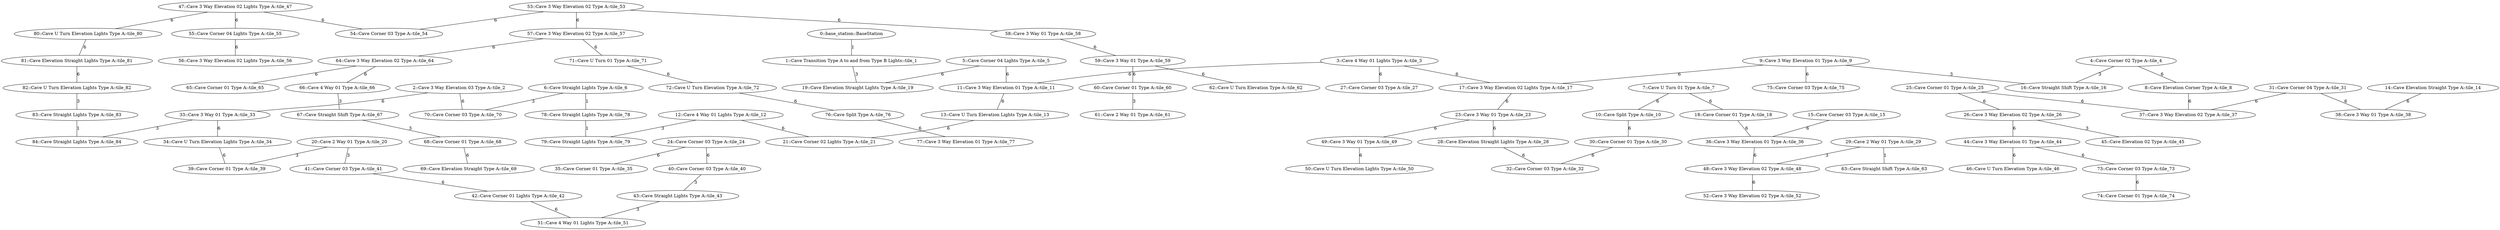 /* Visibility graph generated by dot_generator */

graph {
  /* ==== Vertices ==== */

  /* Base station / Staging area */
  0   [label="0::base_station::BaseStation"];

  1   [label="1::Cave Transition Type A to and from Type B Lights::tile_1"];
  2   [label="2::Cave 3 Way Elevation 03 Type A::tile_2"];
  3   [label="3::Cave 4 Way 01 Lights Type A::tile_3"];
  4   [label="4::Cave Corner 02 Type A::tile_4"];
  5   [label="5::Cave Corner 04 Lights Type A::tile_5"];
  6   [label="6::Cave Straight Lights Type A::tile_6"];
  7   [label="7::Cave U Turn 01 Type A::tile_7"];
  8   [label="8::Cave Elevation Corner Type A::tile_8"];
  9   [label="9::Cave 3 Way Elevation 01 Type A::tile_9"];
  10  [label="10::Cave Split Type A::tile_10"];
  11  [label="11::Cave 3 Way Elevation 01 Type A::tile_11"];
  12  [label="12::Cave 4 Way 01 Lights Type A::tile_12"];
  13  [label="13::Cave U Turn Elevation Lights Type A::tile_13"];
  14  [label="14::Cave Elevation Straight Type A::tile_14"];
  15  [label="15::Cave Corner 03 Type A::tile_15"];
  16  [label="16::Cave Straight Shift Type A::tile_16"];
  17  [label="17::Cave 3 Way Elevation 02 Lights Type A::tile_17"];
  18  [label="18::Cave Corner 01 Type A::tile_18"];
  19  [label="19::Cave Elevation Straight Lights Type A::tile_19"];
  20  [label="20::Cave 2 Way 01 Type A::tile_20"];
  21  [label="21::Cave Corner 02 Lights Type A::tile_21"];
  23  [label="23::Cave 3 Way 01 Type A::tile_23"];
  24  [label="24::Cave Corner 03 Type A::tile_24"];
  25  [label="25::Cave Corner 01 Type A::tile_25"];
  26  [label="26::Cave 3 Way Elevation 02 Type A::tile_26"];
  27  [label="27::Cave Corner 03 Type A::tile_27"];
  28  [label="28::Cave Elevation Straight Lights Type A::tile_28"];
  29  [label="29::Cave 2 Way 01 Type A::tile_29"];
  30  [label="30::Cave Corner 01 Type A::tile_30"];
  31  [label="31::Cave Corner 04 Type A::tile_31"];
  32  [label="32::Cave Corner 03 Type A::tile_32"];
  33  [label="33::Cave 3 Way 01 Type A::tile_33"];
  34  [label="34::Cave U Turn Elevation Lights Type A::tile_34"];
  35  [label="35::Cave Corner 01 Type A::tile_35"];
  36  [label="36::Cave 3 Way Elevation 01 Type A::tile_36"];
  37  [label="37::Cave 3 Way Elevation 02 Type A::tile_37"];
  38  [label="38::Cave 3 Way 01 Type A::tile_38"];
  39  [label="39::Cave Corner 01 Type A::tile_39"];
  40  [label="40::Cave Corner 03 Type A::tile_40"];
  41  [label="41::Cave Corner 03 Type A::tile_41"];
  42  [label="42::Cave Corner 01 Lights Type A::tile_42"];
  43  [label="43::Cave Straight Lights Type A::tile_43"];
  44  [label="44::Cave 3 Way Elevation 01 Type A::tile_44"];
  45  [label="45::Cave Elevation 02 Type A::tile_45"];
  46  [label="46::Cave U Turn Elevation Type A::tile_46"];
  47  [label="47::Cave 3 Way Elevation 02 Lights Type A::tile_47"];
  48  [label="48::Cave 3 Way Elevation 02 Type A::tile_48"];
  49  [label="49::Cave 3 Way 01 Type A::tile_49"];
  50  [label="50::Cave U Turn Elevation Lights Type A::tile_50"];
  51  [label="51::Cave 4 Way 01 Lights Type A::tile_51"];
  52  [label="52::Cave 3 Way Elevation 02 Type A::tile_52"];
  53  [label="53::Cave 3 Way Elevation 02 Type A::tile_53"];
  54  [label="54::Cave Corner 03 Type A::tile_54"];
  55  [label="55::Cave Corner 04 Lights Type A::tile_55"];
  56  [label="56::Cave 3 Way Elevation 02 Lights Type A::tile_56"];
  57  [label="57::Cave 3 Way Elevation 02 Type A::tile_57"];
  58  [label="58::Cave 3 Way 01 Type A::tile_58"];
  59  [label="59::Cave 3 Way 01 Type A::tile_59"];
  60  [label="60::Cave Corner 01 Type A::tile_60"];
  61  [label="61::Cave 2 Way 01 Type A::tile_61"];
  62  [label="62::Cave U Turn Elevation Type A::tile_62"];
  63  [label="63::Cave Straight Shift Type A::tile_63"];
  64  [label="64::Cave 3 Way Elevation 02 Type A::tile_64"];
  65  [label="65::Cave Corner 01 Type A::tile_65"];
  66  [label="66::Cave 4 Way 01 Type A::tile_66"];
  67  [label="67::Cave Straight Shift Type A::tile_67"];
  68  [label="68::Cave Corner 01 Type A::tile_68"];
  69  [label="69::Cave Elevation Straight Type A::tile_69"];
  70  [label="70::Cave Corner 03 Type A::tile_70"];
  71  [label="71::Cave U Turn 01 Type A::tile_71"];
  72  [label="72::Cave U Turn Elevation Type A::tile_72"];
  73  [label="73::Cave Corner 03 Type A::tile_73"];
  74  [label="74::Cave Corner 01 Type A::tile_74"];
  75  [label="75::Cave Corner 03 Type A::tile_75"];
  76  [label="76::Cave Split Type A::tile_76"];
  77  [label="77::Cave 3 Way Elevation 01 Type A::tile_77"];
  78  [label="78::Cave Straight Lights Type A::tile_78"];
  79  [label="79::Cave Straight Lights Type A::tile_79"];
  80  [label="80::Cave U Turn Elevation Lights Type A::tile_80"];
  81  [label="81::Cave Elevation Straight Lights Type A::tile_81"];
  82  [label="82::Cave U Turn Elevation Lights Type A::tile_82"];
  83  [label="83::Cave Straight Lights Type A::tile_83"];
  84  [label="84::Cave Straight Lights Type A::tile_84"];

  /* ==== Edges ==== */

  /* Base station */
  0  -- 1   [label=1];
  1  -- 19  [label=3];
  2  -- 33  [label=6];
  2  -- 70  [label=6];
  3  -- 11  [label=6];
  3  -- 17  [label=6];
  3  -- 27  [label=6];
  4  -- 8   [label=6];
  4  -- 16  [label=3];
  5  -- 11  [label=6];
  5  -- 19  [label=6];
  6  -- 70  [label=3];
  6  -- 78  [label=1];
  7  -- 10  [label=6];
  7  -- 18  [label=6];
  8  -- 37  [label=6];
  9  -- 16  [label=3];
  9  -- 17  [label=6];
  9  -- 75  [label=6];
  10 -- 30  [label=6];
  11 -- 13  [label=6];
  12 -- 21  [label=6];
  12 -- 79  [label=3];
  13 -- 21  [label=6];
  14 -- 38  [label=6];
  15 -- 36  [label=6];
  17 -- 23  [label=6];
  18 -- 36  [label=6];
  20 -- 39  [label=3];
  20 -- 41  [label=3];
  23 -- 28  [label=6];
  23 -- 49  [label=6];
  24 -- 35  [label=6];
  24 -- 40  [label=6];
  25 -- 26  [label=6];
  25 -- 37  [label=6];
  26 -- 44  [label=6];
  26 -- 45  [label=3];
  28 -- 32  [label=6];
  29 -- 48  [label=3];
  29 -- 63  [label=1];
  30 -- 32  [label=6];
  31 -- 37  [label=6];
  31 -- 38  [label=6];
  33 -- 34  [label=6];
  33 -- 84  [label=3];
  34 -- 39  [label=6];
  36 -- 48  [label=6];
  40 -- 43  [label=3];
  41 -- 42  [label=6];
  42 -- 51  [label=6];
  43 -- 51  [label=3];
  44 -- 46  [label=6];
  44 -- 73  [label=6];
  47 -- 54  [label=6];
  47 -- 55  [label=6];
  47 -- 80  [label=6];
  48 -- 52  [label=6];
  49 -- 50  [label=6];
  53 -- 54  [label=6];
  53 -- 57  [label=6];
  53 -- 58  [label=6];
  55 -- 56  [label=6];
  57 -- 64  [label=6];
  57 -- 71  [label=6];
  58 -- 59  [label=6];
  59 -- 60  [label=6];
  59 -- 62  [label=6];
  60 -- 61  [label=3];
  64 -- 65  [label=6];
  64 -- 66  [label=6];
  66 -- 67  [label=3];
  67 -- 68  [label=3];
  68 -- 69  [label=6];
  71 -- 72  [label=6];
  72 -- 76  [label=6];
  73 -- 74  [label=6];
  76 -- 77  [label=6];
  78 -- 79  [label=1];
  80 -- 81  [label=6];
  81 -- 82  [label=6];
  82 -- 83  [label=3];
  83 -- 84  [label=1];
}
